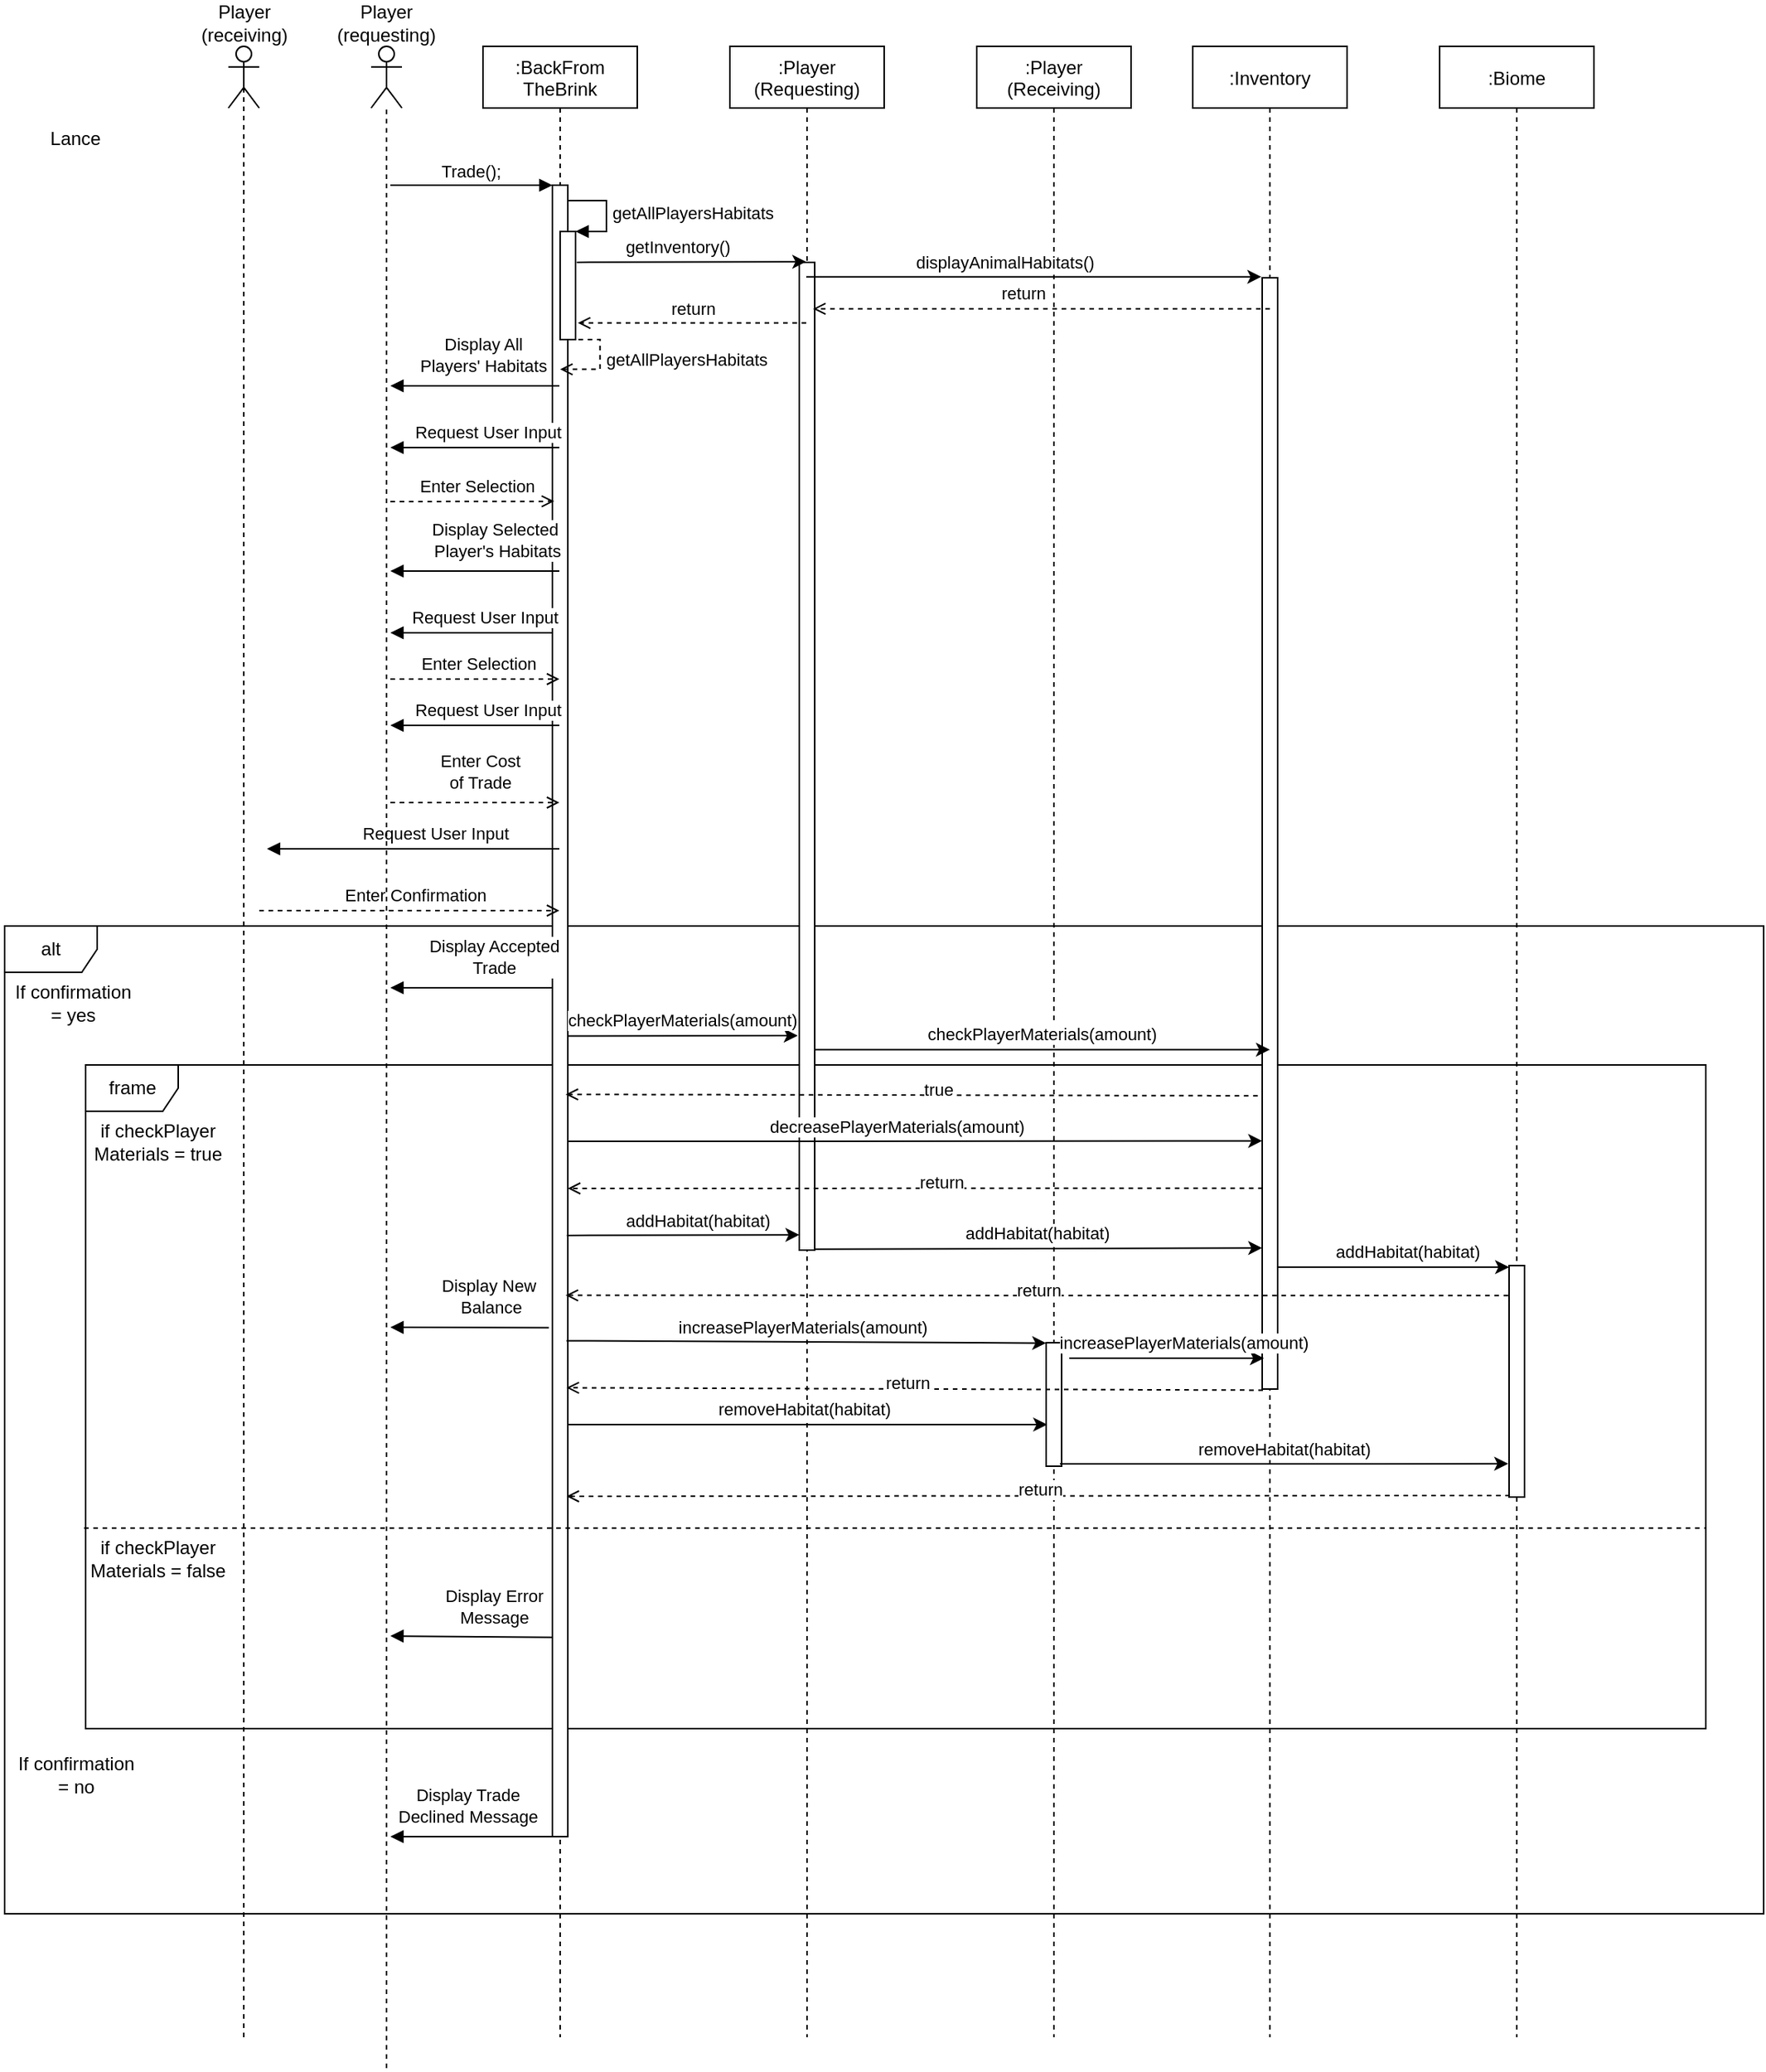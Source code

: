 <mxfile version="13.9.9" type="device"><diagram id="kgpKYQtTHZ0yAKxKKP6v" name="Page-1"><mxGraphModel dx="1464" dy="469" grid="1" gridSize="10" guides="1" tooltips="1" connect="1" arrows="1" fold="1" page="1" pageScale="1" pageWidth="850" pageHeight="1100" math="0" shadow="0"><root><mxCell id="0"/><mxCell id="1" parent="0"/><mxCell id="ky6Afbg08VZZYju5IDOE-18" value="alt" style="shape=umlFrame;whiteSpace=wrap;html=1;" parent="1" vertex="1"><mxGeometry x="-190" y="610" width="1140" height="640" as="geometry"/></mxCell><mxCell id="ky6Afbg08VZZYju5IDOE-27" value="frame" style="shape=umlFrame;whiteSpace=wrap;html=1;" parent="1" vertex="1"><mxGeometry x="-137.5" y="700" width="1050" height="430" as="geometry"/></mxCell><mxCell id="FUIu3DawVFwjIG7YsOYz-18" value=":BackFrom&#10;TheBrink" style="shape=umlLifeline;perimeter=lifelinePerimeter;container=1;collapsible=0;recursiveResize=0;rounded=0;shadow=0;strokeWidth=1;" vertex="1" parent="1"><mxGeometry x="120" y="40" width="100" height="1290" as="geometry"/></mxCell><mxCell id="FUIu3DawVFwjIG7YsOYz-19" value="" style="points=[];perimeter=orthogonalPerimeter;rounded=0;shadow=0;strokeWidth=1;" vertex="1" parent="FUIu3DawVFwjIG7YsOYz-18"><mxGeometry x="45" y="90" width="10" height="1070" as="geometry"/></mxCell><mxCell id="FUIu3DawVFwjIG7YsOYz-10" value=":Biome" style="shape=umlLifeline;perimeter=lifelinePerimeter;container=1;collapsible=0;recursiveResize=0;rounded=0;shadow=0;strokeWidth=1;" vertex="1" parent="1"><mxGeometry x="740" y="40" width="100" height="1290" as="geometry"/></mxCell><mxCell id="FUIu3DawVFwjIG7YsOYz-11" value="" style="points=[];perimeter=orthogonalPerimeter;rounded=0;shadow=0;strokeWidth=1;" vertex="1" parent="FUIu3DawVFwjIG7YsOYz-10"><mxGeometry x="45" y="790" width="10" height="150" as="geometry"/></mxCell><mxCell id="FUIu3DawVFwjIG7YsOYz-12" value=":Inventory" style="shape=umlLifeline;perimeter=lifelinePerimeter;container=1;collapsible=0;recursiveResize=0;rounded=0;shadow=0;strokeWidth=1;" vertex="1" parent="1"><mxGeometry x="580" y="40" width="100" height="1290" as="geometry"/></mxCell><mxCell id="FUIu3DawVFwjIG7YsOYz-13" value="" style="points=[];perimeter=orthogonalPerimeter;rounded=0;shadow=0;strokeWidth=1;" vertex="1" parent="FUIu3DawVFwjIG7YsOYz-12"><mxGeometry x="45" y="150" width="10" height="720" as="geometry"/></mxCell><mxCell id="FUIu3DawVFwjIG7YsOYz-14" value=":Player&#10;(Receiving)" style="shape=umlLifeline;perimeter=lifelinePerimeter;container=1;collapsible=0;recursiveResize=0;rounded=0;shadow=0;strokeWidth=1;" vertex="1" parent="1"><mxGeometry x="440" y="40" width="100" height="1290" as="geometry"/></mxCell><mxCell id="FUIu3DawVFwjIG7YsOYz-15" value="" style="points=[];perimeter=orthogonalPerimeter;rounded=0;shadow=0;strokeWidth=1;" vertex="1" parent="FUIu3DawVFwjIG7YsOYz-14"><mxGeometry x="45" y="840" width="10" height="80" as="geometry"/></mxCell><mxCell id="FUIu3DawVFwjIG7YsOYz-16" value=":Player&#10;(Requesting)" style="shape=umlLifeline;perimeter=lifelinePerimeter;container=1;collapsible=0;recursiveResize=0;rounded=0;shadow=0;strokeWidth=1;" vertex="1" parent="1"><mxGeometry x="280" y="40" width="100" height="1290" as="geometry"/></mxCell><mxCell id="FUIu3DawVFwjIG7YsOYz-17" value="" style="points=[];perimeter=orthogonalPerimeter;rounded=0;shadow=0;strokeWidth=1;" vertex="1" parent="FUIu3DawVFwjIG7YsOYz-16"><mxGeometry x="45" y="140" width="10" height="640" as="geometry"/></mxCell><mxCell id="SWp69mQ9z0Jt4T5UNrLh-3" value="Trade();" style="verticalAlign=bottom;endArrow=block;shadow=0;strokeWidth=1;" parent="1" edge="1"><mxGeometry relative="1" as="geometry"><mxPoint x="60" y="130.0" as="sourcePoint"/><mxPoint x="165.0" y="130.0" as="targetPoint"/></mxGeometry></mxCell><mxCell id="FUIu3DawVFwjIG7YsOYz-5" value="" style="edgeStyle=orthogonalEdgeStyle;rounded=0;orthogonalLoop=1;jettySize=auto;html=1;" edge="1" parent="1"><mxGeometry relative="1" as="geometry"><mxPoint x="47.559" y="71.18" as="sourcePoint"/><mxPoint x="47.559" y="71.18" as="targetPoint"/></mxGeometry></mxCell><mxCell id="SWp69mQ9z0Jt4T5UNrLh-8" value="" style="shape=umlActor;verticalLabelPosition=bottom;verticalAlign=top;html=1;outlineConnect=0;" parent="1" vertex="1"><mxGeometry x="-45" y="40" width="20" height="40" as="geometry"/></mxCell><mxCell id="SWp69mQ9z0Jt4T5UNrLh-9" value="" style="endArrow=none;dashed=1;html=1;entryX=0.5;entryY=0.5;entryDx=0;entryDy=0;entryPerimeter=0;" parent="1" target="SWp69mQ9z0Jt4T5UNrLh-8" edge="1"><mxGeometry width="50" height="50" relative="1" as="geometry"><mxPoint x="-35" y="1330" as="sourcePoint"/><mxPoint x="45" y="90" as="targetPoint"/></mxGeometry></mxCell><mxCell id="SWp69mQ9z0Jt4T5UNrLh-10" value="Player &lt;br&gt;(receiving)" style="text;html=1;strokeColor=none;fillColor=none;align=center;verticalAlign=middle;whiteSpace=wrap;rounded=0;" parent="1" vertex="1"><mxGeometry x="-82.5" y="10" width="95" height="30" as="geometry"/></mxCell><mxCell id="Gdj0skh82PVFUGjqunkp-6" value="" style="html=1;points=[];perimeter=orthogonalPerimeter;" parent="1" vertex="1"><mxGeometry x="170" y="160" width="10" height="70" as="geometry"/></mxCell><mxCell id="Gdj0skh82PVFUGjqunkp-7" value="getAllPlayersHabitats" style="edgeStyle=orthogonalEdgeStyle;html=1;align=left;spacingLeft=2;endArrow=block;rounded=0;entryX=1;entryY=0;" parent="1" target="Gdj0skh82PVFUGjqunkp-6" edge="1"><mxGeometry relative="1" as="geometry"><mxPoint x="175" y="140" as="sourcePoint"/><Array as="points"><mxPoint x="200" y="140"/></Array></mxGeometry></mxCell><mxCell id="Gdj0skh82PVFUGjqunkp-8" value="" style="endArrow=classic;html=1;exitX=1.083;exitY=0.285;exitDx=0;exitDy=0;exitPerimeter=0;" parent="1" source="Gdj0skh82PVFUGjqunkp-6" edge="1"><mxGeometry width="50" height="50" relative="1" as="geometry"><mxPoint x="200" y="180" as="sourcePoint"/><mxPoint x="329.5" y="179.56" as="targetPoint"/></mxGeometry></mxCell><mxCell id="Gdj0skh82PVFUGjqunkp-14" value="getInventory()" style="edgeLabel;html=1;align=center;verticalAlign=middle;resizable=0;points=[];" parent="Gdj0skh82PVFUGjqunkp-8" vertex="1" connectable="0"><mxGeometry x="-0.14" y="2" relative="1" as="geometry"><mxPoint x="1.13" y="-7.97" as="offset"/></mxGeometry></mxCell><mxCell id="Gdj0skh82PVFUGjqunkp-15" value="" style="endArrow=classic;html=1;entryX=-0.057;entryY=-0.001;entryDx=0;entryDy=0;entryPerimeter=0;" parent="1" edge="1"><mxGeometry width="50" height="50" relative="1" as="geometry"><mxPoint x="329.5" y="189.32" as="sourcePoint"/><mxPoint x="624.43" y="189.32" as="targetPoint"/></mxGeometry></mxCell><mxCell id="Gdj0skh82PVFUGjqunkp-16" value="displayAnimalHabitats()" style="edgeLabel;html=1;align=center;verticalAlign=middle;resizable=0;points=[];" parent="Gdj0skh82PVFUGjqunkp-15" vertex="1" connectable="0"><mxGeometry x="-0.14" y="2" relative="1" as="geometry"><mxPoint x="1.13" y="-7.97" as="offset"/></mxGeometry></mxCell><mxCell id="Gdj0skh82PVFUGjqunkp-17" value="getAllPlayersHabitats" style="edgeStyle=orthogonalEdgeStyle;html=1;align=left;spacingLeft=2;endArrow=open;rounded=0;dashed=1;endFill=0;entryX=0.914;entryY=0.085;entryDx=0;entryDy=0;entryPerimeter=0;" parent="1" edge="1"><mxGeometry relative="1" as="geometry"><mxPoint x="175.86" y="230" as="sourcePoint"/><Array as="points"><mxPoint x="195.86" y="230"/><mxPoint x="195.86" y="249"/></Array><mxPoint x="170.0" y="249.25" as="targetPoint"/></mxGeometry></mxCell><mxCell id="Gdj0skh82PVFUGjqunkp-18" value="" style="endArrow=block;html=1;endFill=1;" parent="1" edge="1"><mxGeometry width="50" height="50" relative="1" as="geometry"><mxPoint x="169.5" y="260" as="sourcePoint"/><mxPoint x="60" y="260" as="targetPoint"/></mxGeometry></mxCell><mxCell id="Gdj0skh82PVFUGjqunkp-19" value="Display All &lt;br&gt;Players' Habitats" style="edgeLabel;html=1;align=center;verticalAlign=middle;resizable=0;points=[];" parent="Gdj0skh82PVFUGjqunkp-18" vertex="1" connectable="0"><mxGeometry x="-0.261" y="-2" relative="1" as="geometry"><mxPoint x="-9.02" y="-18" as="offset"/></mxGeometry></mxCell><mxCell id="Gdj0skh82PVFUGjqunkp-20" value="" style="endArrow=block;html=1;endFill=1;" parent="1" edge="1"><mxGeometry width="50" height="50" relative="1" as="geometry"><mxPoint x="169.5" y="300.0" as="sourcePoint"/><mxPoint x="60" y="300" as="targetPoint"/></mxGeometry></mxCell><mxCell id="FBOxodMg2E2M6kPoQDp1-1" value="Request User Input" style="edgeLabel;html=1;align=center;verticalAlign=middle;resizable=0;points=[];" parent="Gdj0skh82PVFUGjqunkp-20" vertex="1" connectable="0"><mxGeometry x="-0.15" y="-3" relative="1" as="geometry"><mxPoint y="-7" as="offset"/></mxGeometry></mxCell><mxCell id="FBOxodMg2E2M6kPoQDp1-2" value="" style="endArrow=open;html=1;dashed=1;endFill=0;entryX=0.114;entryY=0.176;entryDx=0;entryDy=0;entryPerimeter=0;" parent="1" edge="1"><mxGeometry width="50" height="50" relative="1" as="geometry"><mxPoint x="60" y="335" as="sourcePoint"/><mxPoint x="166.14" y="334.8" as="targetPoint"/></mxGeometry></mxCell><mxCell id="ky6Afbg08VZZYju5IDOE-1" value="Enter Selection" style="edgeLabel;html=1;align=center;verticalAlign=middle;resizable=0;points=[];" parent="FBOxodMg2E2M6kPoQDp1-2" vertex="1" connectable="0"><mxGeometry x="0.044" relative="1" as="geometry"><mxPoint y="-10.07" as="offset"/></mxGeometry></mxCell><mxCell id="ky6Afbg08VZZYju5IDOE-4" value="" style="endArrow=block;html=1;endFill=1;" parent="1" edge="1"><mxGeometry width="50" height="50" relative="1" as="geometry"><mxPoint x="169.5" y="380.0" as="sourcePoint"/><mxPoint x="60" y="380" as="targetPoint"/></mxGeometry></mxCell><mxCell id="ky6Afbg08VZZYju5IDOE-5" value="Display Selected&amp;nbsp;&lt;br&gt;Player's Habitats" style="edgeLabel;html=1;align=center;verticalAlign=middle;resizable=0;points=[];" parent="ky6Afbg08VZZYju5IDOE-4" vertex="1" connectable="0"><mxGeometry x="-0.261" y="-2" relative="1" as="geometry"><mxPoint x="-0.29" y="-18" as="offset"/></mxGeometry></mxCell><mxCell id="ky6Afbg08VZZYju5IDOE-6" value="" style="endArrow=block;html=1;endFill=1;" parent="1" edge="1"><mxGeometry width="50" height="50" relative="1" as="geometry"><mxPoint x="165.0" y="420.0" as="sourcePoint"/><mxPoint x="60" y="420" as="targetPoint"/></mxGeometry></mxCell><mxCell id="ky6Afbg08VZZYju5IDOE-7" value="Request User Input" style="edgeLabel;html=1;align=center;verticalAlign=middle;resizable=0;points=[];" parent="ky6Afbg08VZZYju5IDOE-6" vertex="1" connectable="0"><mxGeometry x="-0.15" y="-3" relative="1" as="geometry"><mxPoint y="-7" as="offset"/></mxGeometry></mxCell><mxCell id="ky6Afbg08VZZYju5IDOE-8" value="" style="endArrow=open;html=1;dashed=1;endFill=0;" parent="1" edge="1"><mxGeometry width="50" height="50" relative="1" as="geometry"><mxPoint x="60.0" y="450" as="sourcePoint"/><mxPoint x="169.5" y="450.0" as="targetPoint"/></mxGeometry></mxCell><mxCell id="ky6Afbg08VZZYju5IDOE-9" value="Enter Selection" style="edgeLabel;html=1;align=center;verticalAlign=middle;resizable=0;points=[];" parent="ky6Afbg08VZZYju5IDOE-8" vertex="1" connectable="0"><mxGeometry x="0.044" relative="1" as="geometry"><mxPoint y="-10.07" as="offset"/></mxGeometry></mxCell><mxCell id="ky6Afbg08VZZYju5IDOE-10" value="" style="endArrow=block;html=1;endFill=1;" parent="1" edge="1"><mxGeometry width="50" height="50" relative="1" as="geometry"><mxPoint x="169.5" y="480" as="sourcePoint"/><mxPoint x="60" y="480" as="targetPoint"/></mxGeometry></mxCell><mxCell id="ky6Afbg08VZZYju5IDOE-11" value="Request User Input" style="edgeLabel;html=1;align=center;verticalAlign=middle;resizable=0;points=[];" parent="ky6Afbg08VZZYju5IDOE-10" vertex="1" connectable="0"><mxGeometry x="-0.15" y="-3" relative="1" as="geometry"><mxPoint y="-7" as="offset"/></mxGeometry></mxCell><mxCell id="ky6Afbg08VZZYju5IDOE-12" value="" style="endArrow=open;html=1;dashed=1;endFill=0;" parent="1" edge="1"><mxGeometry width="50" height="50" relative="1" as="geometry"><mxPoint x="60.0" y="530" as="sourcePoint"/><mxPoint x="169.5" y="530" as="targetPoint"/></mxGeometry></mxCell><mxCell id="ky6Afbg08VZZYju5IDOE-13" value="Enter Cost &lt;br&gt;of Trade" style="edgeLabel;html=1;align=center;verticalAlign=middle;resizable=0;points=[];" parent="ky6Afbg08VZZYju5IDOE-12" vertex="1" connectable="0"><mxGeometry x="0.044" relative="1" as="geometry"><mxPoint x="0.44" y="-20.07" as="offset"/></mxGeometry></mxCell><mxCell id="ky6Afbg08VZZYju5IDOE-14" value="" style="endArrow=block;html=1;endFill=1;" parent="1" edge="1"><mxGeometry width="50" height="50" relative="1" as="geometry"><mxPoint x="169.5" y="560" as="sourcePoint"/><mxPoint x="-20" y="560" as="targetPoint"/></mxGeometry></mxCell><mxCell id="ky6Afbg08VZZYju5IDOE-15" value="Request User Input" style="edgeLabel;html=1;align=center;verticalAlign=middle;resizable=0;points=[];" parent="ky6Afbg08VZZYju5IDOE-14" vertex="1" connectable="0"><mxGeometry x="-0.15" y="-3" relative="1" as="geometry"><mxPoint y="-7" as="offset"/></mxGeometry></mxCell><mxCell id="ky6Afbg08VZZYju5IDOE-16" value="" style="endArrow=open;html=1;dashed=1;endFill=0;" parent="1" edge="1"><mxGeometry width="50" height="50" relative="1" as="geometry"><mxPoint x="-25.0" y="600" as="sourcePoint"/><mxPoint x="169.5" y="600" as="targetPoint"/></mxGeometry></mxCell><mxCell id="ky6Afbg08VZZYju5IDOE-17" value="Enter Confirmation" style="edgeLabel;html=1;align=center;verticalAlign=middle;resizable=0;points=[];" parent="ky6Afbg08VZZYju5IDOE-16" vertex="1" connectable="0"><mxGeometry x="0.044" relative="1" as="geometry"><mxPoint x="-0.88" y="-10" as="offset"/></mxGeometry></mxCell><mxCell id="ky6Afbg08VZZYju5IDOE-19" value="If confirmation &lt;br&gt;= yes" style="text;html=1;strokeColor=none;fillColor=none;align=center;verticalAlign=middle;whiteSpace=wrap;rounded=0;" parent="1" vertex="1"><mxGeometry x="-192.5" y="650" width="92.5" height="20" as="geometry"/></mxCell><mxCell id="ky6Afbg08VZZYju5IDOE-20" value="Display Accepted&lt;br&gt;Trade" style="endArrow=block;html=1;endFill=1;" parent="1" edge="1"><mxGeometry x="-0.25" y="-20" width="50" height="50" relative="1" as="geometry"><mxPoint x="165.0" y="650" as="sourcePoint"/><mxPoint x="60" y="650" as="targetPoint"/><mxPoint x="1" as="offset"/></mxGeometry></mxCell><mxCell id="ky6Afbg08VZZYju5IDOE-22" value="" style="endArrow=classic;html=1;exitX=0.971;exitY=0.506;exitDx=0;exitDy=0;exitPerimeter=0;" parent="1" edge="1"><mxGeometry width="50" height="50" relative="1" as="geometry"><mxPoint x="174.71" y="681.3" as="sourcePoint"/><mxPoint x="324" y="681" as="targetPoint"/></mxGeometry></mxCell><mxCell id="ky6Afbg08VZZYju5IDOE-23" value="checkPlayerMaterials(amount)" style="edgeLabel;html=1;align=center;verticalAlign=middle;resizable=0;points=[];" parent="ky6Afbg08VZZYju5IDOE-22" vertex="1" connectable="0"><mxGeometry x="-0.14" y="2" relative="1" as="geometry"><mxPoint x="10.43" y="-8.68" as="offset"/></mxGeometry></mxCell><mxCell id="ky6Afbg08VZZYju5IDOE-30" value="if checkPlayer&lt;br&gt;Materials = true" style="text;html=1;strokeColor=none;fillColor=none;align=center;verticalAlign=middle;whiteSpace=wrap;rounded=0;" parent="1" vertex="1"><mxGeometry x="-137.5" y="740" width="92.5" height="20" as="geometry"/></mxCell><mxCell id="ky6Afbg08VZZYju5IDOE-31" value="" style="endArrow=classic;html=1;entryX=0;entryY=0.793;entryDx=0;entryDy=0;entryPerimeter=0;exitX=0.989;exitY=0.571;exitDx=0;exitDy=0;exitPerimeter=0;" parent="1" edge="1"><mxGeometry width="50" height="50" relative="1" as="geometry"><mxPoint x="174.89" y="749.55" as="sourcePoint"/><mxPoint x="625" y="749.24" as="targetPoint"/></mxGeometry></mxCell><mxCell id="ky6Afbg08VZZYju5IDOE-32" value="decreasePlayerMaterials(amount)" style="edgeLabel;html=1;align=center;verticalAlign=middle;resizable=0;points=[];" parent="ky6Afbg08VZZYju5IDOE-31" vertex="1" connectable="0"><mxGeometry x="-0.14" y="2" relative="1" as="geometry"><mxPoint x="19.41" y="-8" as="offset"/></mxGeometry></mxCell><mxCell id="ky6Afbg08VZZYju5IDOE-33" value="" style="endArrow=open;html=1;endFill=0;dashed=1;entryX=1;entryY=0.6;entryDx=0;entryDy=0;entryPerimeter=0;exitX=0.035;exitY=0.838;exitDx=0;exitDy=0;exitPerimeter=0;" parent="1" edge="1"><mxGeometry x="-0.25" y="-20" width="50" height="50" relative="1" as="geometry"><mxPoint x="625.35" y="779.84" as="sourcePoint"/><mxPoint x="175.0" y="780.0" as="targetPoint"/><mxPoint x="1" as="offset"/></mxGeometry></mxCell><mxCell id="ky6Afbg08VZZYju5IDOE-34" value="return" style="edgeLabel;html=1;align=center;verticalAlign=middle;resizable=0;points=[];" parent="ky6Afbg08VZZYju5IDOE-33" vertex="1" connectable="0"><mxGeometry x="-0.075" y="-4" relative="1" as="geometry"><mxPoint as="offset"/></mxGeometry></mxCell><mxCell id="ky6Afbg08VZZYju5IDOE-35" value="" style="endArrow=classic;html=1;exitX=0.933;exitY=0.629;exitDx=0;exitDy=0;exitPerimeter=0;entryX=0.009;entryY=0.984;entryDx=0;entryDy=0;entryPerimeter=0;" parent="1" edge="1"><mxGeometry width="50" height="50" relative="1" as="geometry"><mxPoint x="174.33" y="810.45" as="sourcePoint"/><mxPoint x="325.09" y="810.08" as="targetPoint"/></mxGeometry></mxCell><mxCell id="ky6Afbg08VZZYju5IDOE-36" value="addHabitat(habitat)" style="edgeLabel;html=1;align=center;verticalAlign=middle;resizable=0;points=[];" parent="ky6Afbg08VZZYju5IDOE-35" vertex="1" connectable="0"><mxGeometry x="-0.14" y="2" relative="1" as="geometry"><mxPoint x="19.41" y="-8" as="offset"/></mxGeometry></mxCell><mxCell id="ky6Afbg08VZZYju5IDOE-37" value="" style="endArrow=classic;html=1;entryX=0;entryY=0.007;entryDx=0;entryDy=0;entryPerimeter=0;" parent="1" edge="1"><mxGeometry width="50" height="50" relative="1" as="geometry"><mxPoint x="635" y="831.05" as="sourcePoint"/><mxPoint x="785" y="831.05" as="targetPoint"/></mxGeometry></mxCell><mxCell id="ky6Afbg08VZZYju5IDOE-38" value="addHabitat(habitat)" style="edgeLabel;html=1;align=center;verticalAlign=middle;resizable=0;points=[];" parent="ky6Afbg08VZZYju5IDOE-37" vertex="1" connectable="0"><mxGeometry x="-0.14" y="2" relative="1" as="geometry"><mxPoint x="19.41" y="-8" as="offset"/></mxGeometry></mxCell><mxCell id="ky6Afbg08VZZYju5IDOE-41" value="Display New&amp;nbsp;&lt;br&gt;Balance" style="endArrow=block;html=1;endFill=1;exitX=-0.229;exitY=0.686;exitDx=0;exitDy=0;exitPerimeter=0;" parent="1" edge="1"><mxGeometry x="-0.25" y="-20" width="50" height="50" relative="1" as="geometry"><mxPoint x="162.71" y="870.3" as="sourcePoint"/><mxPoint x="60" y="870" as="targetPoint"/><mxPoint x="1" as="offset"/></mxGeometry></mxCell><mxCell id="ky6Afbg08VZZYju5IDOE-46" value="" style="endArrow=classic;html=1;entryX=0.5;entryY=0.706;entryDx=0;entryDy=0;entryPerimeter=0;" parent="1" edge="1"><mxGeometry width="50" height="50" relative="1" as="geometry"><mxPoint x="335" y="690.08" as="sourcePoint"/><mxPoint x="630" y="690.08" as="targetPoint"/></mxGeometry></mxCell><mxCell id="ky6Afbg08VZZYju5IDOE-47" value="checkPlayerMaterials(amount)" style="edgeLabel;html=1;align=center;verticalAlign=middle;resizable=0;points=[];" parent="ky6Afbg08VZZYju5IDOE-46" vertex="1" connectable="0"><mxGeometry x="-0.14" y="2" relative="1" as="geometry"><mxPoint x="19.41" y="-8" as="offset"/></mxGeometry></mxCell><mxCell id="ky6Afbg08VZZYju5IDOE-48" value="" style="endArrow=classic;html=1;entryX=0;entryY=0.895;entryDx=0;entryDy=0;entryPerimeter=0;exitX=0.963;exitY=0.999;exitDx=0;exitDy=0;exitPerimeter=0;" parent="1" edge="1"><mxGeometry width="50" height="50" relative="1" as="geometry"><mxPoint x="334.63" y="819.38" as="sourcePoint"/><mxPoint x="625" y="818.6" as="targetPoint"/></mxGeometry></mxCell><mxCell id="ky6Afbg08VZZYju5IDOE-49" value="addHabitat(habitat)" style="edgeLabel;html=1;align=center;verticalAlign=middle;resizable=0;points=[];" parent="ky6Afbg08VZZYju5IDOE-48" vertex="1" connectable="0"><mxGeometry x="-0.14" y="2" relative="1" as="geometry"><mxPoint x="19.41" y="-8" as="offset"/></mxGeometry></mxCell><mxCell id="ky6Afbg08VZZYju5IDOE-50" value="" style="endArrow=classic;html=1;entryX=0;entryY=0.003;entryDx=0;entryDy=0;entryPerimeter=0;exitX=0.914;exitY=0.694;exitDx=0;exitDy=0;exitPerimeter=0;" parent="1" edge="1"><mxGeometry width="50" height="50" relative="1" as="geometry"><mxPoint x="174.14" y="878.7" as="sourcePoint"/><mxPoint x="485" y="880.24" as="targetPoint"/></mxGeometry></mxCell><mxCell id="ky6Afbg08VZZYju5IDOE-51" value="increasePlayerMaterials(amount)" style="edgeLabel;html=1;align=center;verticalAlign=middle;resizable=0;points=[];" parent="ky6Afbg08VZZYju5IDOE-50" vertex="1" connectable="0"><mxGeometry x="-0.14" y="2" relative="1" as="geometry"><mxPoint x="19.41" y="-8" as="offset"/></mxGeometry></mxCell><mxCell id="ky6Afbg08VZZYju5IDOE-54" value="" style="endArrow=classic;html=1;entryX=0.114;entryY=1;entryDx=0;entryDy=0;entryPerimeter=0;" parent="1" edge="1"><mxGeometry width="50" height="50" relative="1" as="geometry"><mxPoint x="500" y="890" as="sourcePoint"/><mxPoint x="626.14" y="890" as="targetPoint"/></mxGeometry></mxCell><mxCell id="ky6Afbg08VZZYju5IDOE-55" value="increasePlayerMaterials(amount)" style="edgeLabel;html=1;align=center;verticalAlign=middle;resizable=0;points=[];" parent="ky6Afbg08VZZYju5IDOE-54" vertex="1" connectable="0"><mxGeometry x="-0.14" y="2" relative="1" as="geometry"><mxPoint x="19.41" y="-8" as="offset"/></mxGeometry></mxCell><mxCell id="ky6Afbg08VZZYju5IDOE-56" value="" style="endArrow=open;html=1;endFill=0;dashed=1;entryX=0.914;entryY=0.723;entryDx=0;entryDy=0;entryPerimeter=0;exitX=0.05;exitY=1.001;exitDx=0;exitDy=0;exitPerimeter=0;" parent="1" source="FUIu3DawVFwjIG7YsOYz-13" edge="1"><mxGeometry x="-0.25" y="-20" width="50" height="50" relative="1" as="geometry"><mxPoint x="610" y="909" as="sourcePoint"/><mxPoint x="174.14" y="909.15" as="targetPoint"/><mxPoint x="1" as="offset"/></mxGeometry></mxCell><mxCell id="ky6Afbg08VZZYju5IDOE-57" value="return" style="edgeLabel;html=1;align=center;verticalAlign=middle;resizable=0;points=[];" parent="ky6Afbg08VZZYju5IDOE-56" vertex="1" connectable="0"><mxGeometry x="-0.075" y="-4" relative="1" as="geometry"><mxPoint x="-22.12" as="offset"/></mxGeometry></mxCell><mxCell id="ky6Afbg08VZZYju5IDOE-58" value="" style="endArrow=classic;html=1;entryX=0.066;entryY=0.663;entryDx=0;entryDy=0;entryPerimeter=0;" parent="1" edge="1"><mxGeometry width="50" height="50" relative="1" as="geometry"><mxPoint x="175.0" y="933.04" as="sourcePoint"/><mxPoint x="485.66" y="933.04" as="targetPoint"/></mxGeometry></mxCell><mxCell id="ky6Afbg08VZZYju5IDOE-59" value="removeHabitat(habitat)" style="edgeLabel;html=1;align=center;verticalAlign=middle;resizable=0;points=[];" parent="ky6Afbg08VZZYju5IDOE-58" vertex="1" connectable="0"><mxGeometry x="-0.14" y="2" relative="1" as="geometry"><mxPoint x="19.41" y="-8" as="offset"/></mxGeometry></mxCell><mxCell id="ky6Afbg08VZZYju5IDOE-60" value="" style="endArrow=classic;html=1;entryX=-0.057;entryY=0.856;entryDx=0;entryDy=0;entryPerimeter=0;exitX=0.893;exitY=0.982;exitDx=0;exitDy=0;exitPerimeter=0;" parent="1" edge="1"><mxGeometry width="50" height="50" relative="1" as="geometry"><mxPoint x="493.93" y="958.56" as="sourcePoint"/><mxPoint x="784.43" y="958.4" as="targetPoint"/></mxGeometry></mxCell><mxCell id="ky6Afbg08VZZYju5IDOE-61" value="removeHabitat(habitat)" style="edgeLabel;html=1;align=center;verticalAlign=middle;resizable=0;points=[];" parent="ky6Afbg08VZZYju5IDOE-60" vertex="1" connectable="0"><mxGeometry x="-0.14" y="2" relative="1" as="geometry"><mxPoint x="19.41" y="-8" as="offset"/></mxGeometry></mxCell><mxCell id="ky6Afbg08VZZYju5IDOE-62" value="" style="endArrow=open;html=1;endFill=0;dashed=1;entryX=0.914;entryY=0.79;entryDx=0;entryDy=0;entryPerimeter=0;exitX=0.057;exitY=0.993;exitDx=0;exitDy=0;exitPerimeter=0;" parent="1" edge="1"><mxGeometry x="-0.25" y="-20" width="50" height="50" relative="1" as="geometry"><mxPoint x="785.57" y="978.95" as="sourcePoint"/><mxPoint x="174.14" y="979.5" as="targetPoint"/><mxPoint x="1" as="offset"/></mxGeometry></mxCell><mxCell id="ky6Afbg08VZZYju5IDOE-63" value="return" style="edgeLabel;html=1;align=center;verticalAlign=middle;resizable=0;points=[];" parent="ky6Afbg08VZZYju5IDOE-62" vertex="1" connectable="0"><mxGeometry x="-0.075" y="-4" relative="1" as="geometry"><mxPoint x="-22.12" as="offset"/></mxGeometry></mxCell><mxCell id="ky6Afbg08VZZYju5IDOE-39" value="" style="endArrow=open;html=1;endFill=0;dashed=1;entryX=0.857;entryY=0.666;entryDx=0;entryDy=0;entryPerimeter=0;exitX=-0.057;exitY=0.129;exitDx=0;exitDy=0;exitPerimeter=0;" parent="1" edge="1"><mxGeometry x="-0.25" y="-20" width="50" height="50" relative="1" as="geometry"><mxPoint x="784.43" y="849.35" as="sourcePoint"/><mxPoint x="173.57" y="849.3" as="targetPoint"/><mxPoint x="1" as="offset"/></mxGeometry></mxCell><mxCell id="ky6Afbg08VZZYju5IDOE-40" value="return" style="edgeLabel;html=1;align=center;verticalAlign=middle;resizable=0;points=[];" parent="ky6Afbg08VZZYju5IDOE-39" vertex="1" connectable="0"><mxGeometry x="-0.075" y="-4" relative="1" as="geometry"><mxPoint x="-22.12" as="offset"/></mxGeometry></mxCell><mxCell id="ky6Afbg08VZZYju5IDOE-64" value="" style="endArrow=none;dashed=1;html=1;exitX=-0.001;exitY=0.698;exitDx=0;exitDy=0;exitPerimeter=0;entryX=1;entryY=0.698;entryDx=0;entryDy=0;entryPerimeter=0;" parent="1" source="ky6Afbg08VZZYju5IDOE-27" target="ky6Afbg08VZZYju5IDOE-27" edge="1"><mxGeometry width="50" height="50" relative="1" as="geometry"><mxPoint x="200" y="870" as="sourcePoint"/><mxPoint x="250" y="820" as="targetPoint"/></mxGeometry></mxCell><mxCell id="ky6Afbg08VZZYju5IDOE-65" value="if checkPlayer&lt;br&gt;Materials = false" style="text;html=1;strokeColor=none;fillColor=none;align=center;verticalAlign=middle;whiteSpace=wrap;rounded=0;" parent="1" vertex="1"><mxGeometry x="-137.5" y="1010" width="92.5" height="20" as="geometry"/></mxCell><mxCell id="ky6Afbg08VZZYju5IDOE-66" value="Display Error&lt;br&gt;Message" style="endArrow=block;html=1;endFill=1;exitX=0.02;exitY=0.877;exitDx=0;exitDy=0;exitPerimeter=0;" parent="1" edge="1"><mxGeometry x="-0.25" y="-20" width="50" height="50" relative="1" as="geometry"><mxPoint x="165.2" y="1070.85" as="sourcePoint"/><mxPoint x="60" y="1070" as="targetPoint"/><mxPoint x="1" as="offset"/></mxGeometry></mxCell><mxCell id="ky6Afbg08VZZYju5IDOE-67" value="If confirmation &lt;br&gt;= no" style="text;html=1;strokeColor=none;fillColor=none;align=center;verticalAlign=middle;whiteSpace=wrap;rounded=0;" parent="1" vertex="1"><mxGeometry x="-190" y="1150" width="92.5" height="20" as="geometry"/></mxCell><mxCell id="ky6Afbg08VZZYju5IDOE-68" value="Display Trade&lt;br&gt;Declined Message" style="endArrow=block;html=1;endFill=1;exitX=0.1;exitY=1;exitDx=0;exitDy=0;exitPerimeter=0;" parent="1" edge="1"><mxGeometry x="0.057" y="-20" width="50" height="50" relative="1" as="geometry"><mxPoint x="166" y="1200.0" as="sourcePoint"/><mxPoint x="60" y="1200" as="targetPoint"/><mxPoint as="offset"/></mxGeometry></mxCell><mxCell id="ky6Afbg08VZZYju5IDOE-28" value="" style="endArrow=open;html=1;endFill=0;dashed=1;entryX=0.857;entryY=0.542;entryDx=0;entryDy=0;entryPerimeter=0;exitX=-0.286;exitY=0.75;exitDx=0;exitDy=0;exitPerimeter=0;" parent="1" edge="1"><mxGeometry x="-0.25" y="-20" width="50" height="50" relative="1" as="geometry"><mxPoint x="622.14" y="720" as="sourcePoint"/><mxPoint x="173.57" y="719.1" as="targetPoint"/><mxPoint x="1" as="offset"/></mxGeometry></mxCell><mxCell id="ky6Afbg08VZZYju5IDOE-29" value="true" style="edgeLabel;html=1;align=center;verticalAlign=middle;resizable=0;points=[];" parent="ky6Afbg08VZZYju5IDOE-28" vertex="1" connectable="0"><mxGeometry x="-0.075" y="-4" relative="1" as="geometry"><mxPoint as="offset"/></mxGeometry></mxCell><mxCell id="ky6Afbg08VZZYju5IDOE-71" value="Lance" style="text;html=1;strokeColor=none;fillColor=none;align=center;verticalAlign=middle;whiteSpace=wrap;rounded=0;" parent="1" vertex="1"><mxGeometry x="-163.75" y="90" width="40" height="20" as="geometry"/></mxCell><mxCell id="FUIu3DawVFwjIG7YsOYz-1" value="" style="endArrow=open;html=1;endFill=0;dashed=1;entryX=0.893;entryY=0.047;entryDx=0;entryDy=0;entryPerimeter=0;exitX=0.5;exitY=0.028;exitDx=0;exitDy=0;exitPerimeter=0;" edge="1" parent="1" source="FUIu3DawVFwjIG7YsOYz-13" target="FUIu3DawVFwjIG7YsOYz-17"><mxGeometry width="50" height="50" relative="1" as="geometry"><mxPoint x="499.5" y="210" as="sourcePoint"/><mxPoint x="390" y="210" as="targetPoint"/></mxGeometry></mxCell><mxCell id="FUIu3DawVFwjIG7YsOYz-2" value="return" style="edgeLabel;html=1;align=center;verticalAlign=middle;resizable=0;points=[];" vertex="1" connectable="0" parent="FUIu3DawVFwjIG7YsOYz-1"><mxGeometry x="-0.15" y="-3" relative="1" as="geometry"><mxPoint x="-34.48" y="-7" as="offset"/></mxGeometry></mxCell><mxCell id="FUIu3DawVFwjIG7YsOYz-6" value="" style="edgeStyle=orthogonalEdgeStyle;rounded=0;orthogonalLoop=1;jettySize=auto;html=1;" edge="1" parent="1"><mxGeometry relative="1" as="geometry"><mxPoint x="155.059" y="88.82" as="sourcePoint"/><mxPoint x="155.059" y="88.82" as="targetPoint"/></mxGeometry></mxCell><mxCell id="FUIu3DawVFwjIG7YsOYz-7" value="" style="shape=umlActor;verticalLabelPosition=bottom;verticalAlign=top;html=1;outlineConnect=0;" vertex="1" parent="1"><mxGeometry x="47.5" y="40" width="20" height="40" as="geometry"/></mxCell><mxCell id="FUIu3DawVFwjIG7YsOYz-8" value="Player &lt;br&gt;(requesting)" style="text;html=1;strokeColor=none;fillColor=none;align=center;verticalAlign=middle;whiteSpace=wrap;rounded=0;" vertex="1" parent="1"><mxGeometry x="10" y="10" width="95" height="30" as="geometry"/></mxCell><mxCell id="FUIu3DawVFwjIG7YsOYz-9" value="" style="endArrow=none;dashed=1;html=1;entryX=0.5;entryY=0.5;entryDx=0;entryDy=0;entryPerimeter=0;" edge="1" parent="1"><mxGeometry width="50" height="50" relative="1" as="geometry"><mxPoint x="57.5" y="1350" as="sourcePoint"/><mxPoint x="57.5" y="80" as="targetPoint"/></mxGeometry></mxCell><mxCell id="FUIu3DawVFwjIG7YsOYz-20" value="" style="endArrow=open;html=1;endFill=0;dashed=1;entryX=1.152;entryY=0.847;entryDx=0;entryDy=0;entryPerimeter=0;" edge="1" parent="1" source="FUIu3DawVFwjIG7YsOYz-16" target="Gdj0skh82PVFUGjqunkp-6"><mxGeometry width="50" height="50" relative="1" as="geometry"><mxPoint x="313.17" y="221.07" as="sourcePoint"/><mxPoint x="190.0" y="220.0" as="targetPoint"/></mxGeometry></mxCell><mxCell id="FUIu3DawVFwjIG7YsOYz-21" value="return" style="edgeLabel;html=1;align=center;verticalAlign=middle;resizable=0;points=[];" vertex="1" connectable="0" parent="FUIu3DawVFwjIG7YsOYz-20"><mxGeometry x="-0.15" y="-3" relative="1" as="geometry"><mxPoint x="-11.24" y="-7" as="offset"/></mxGeometry></mxCell></root></mxGraphModel></diagram></mxfile>